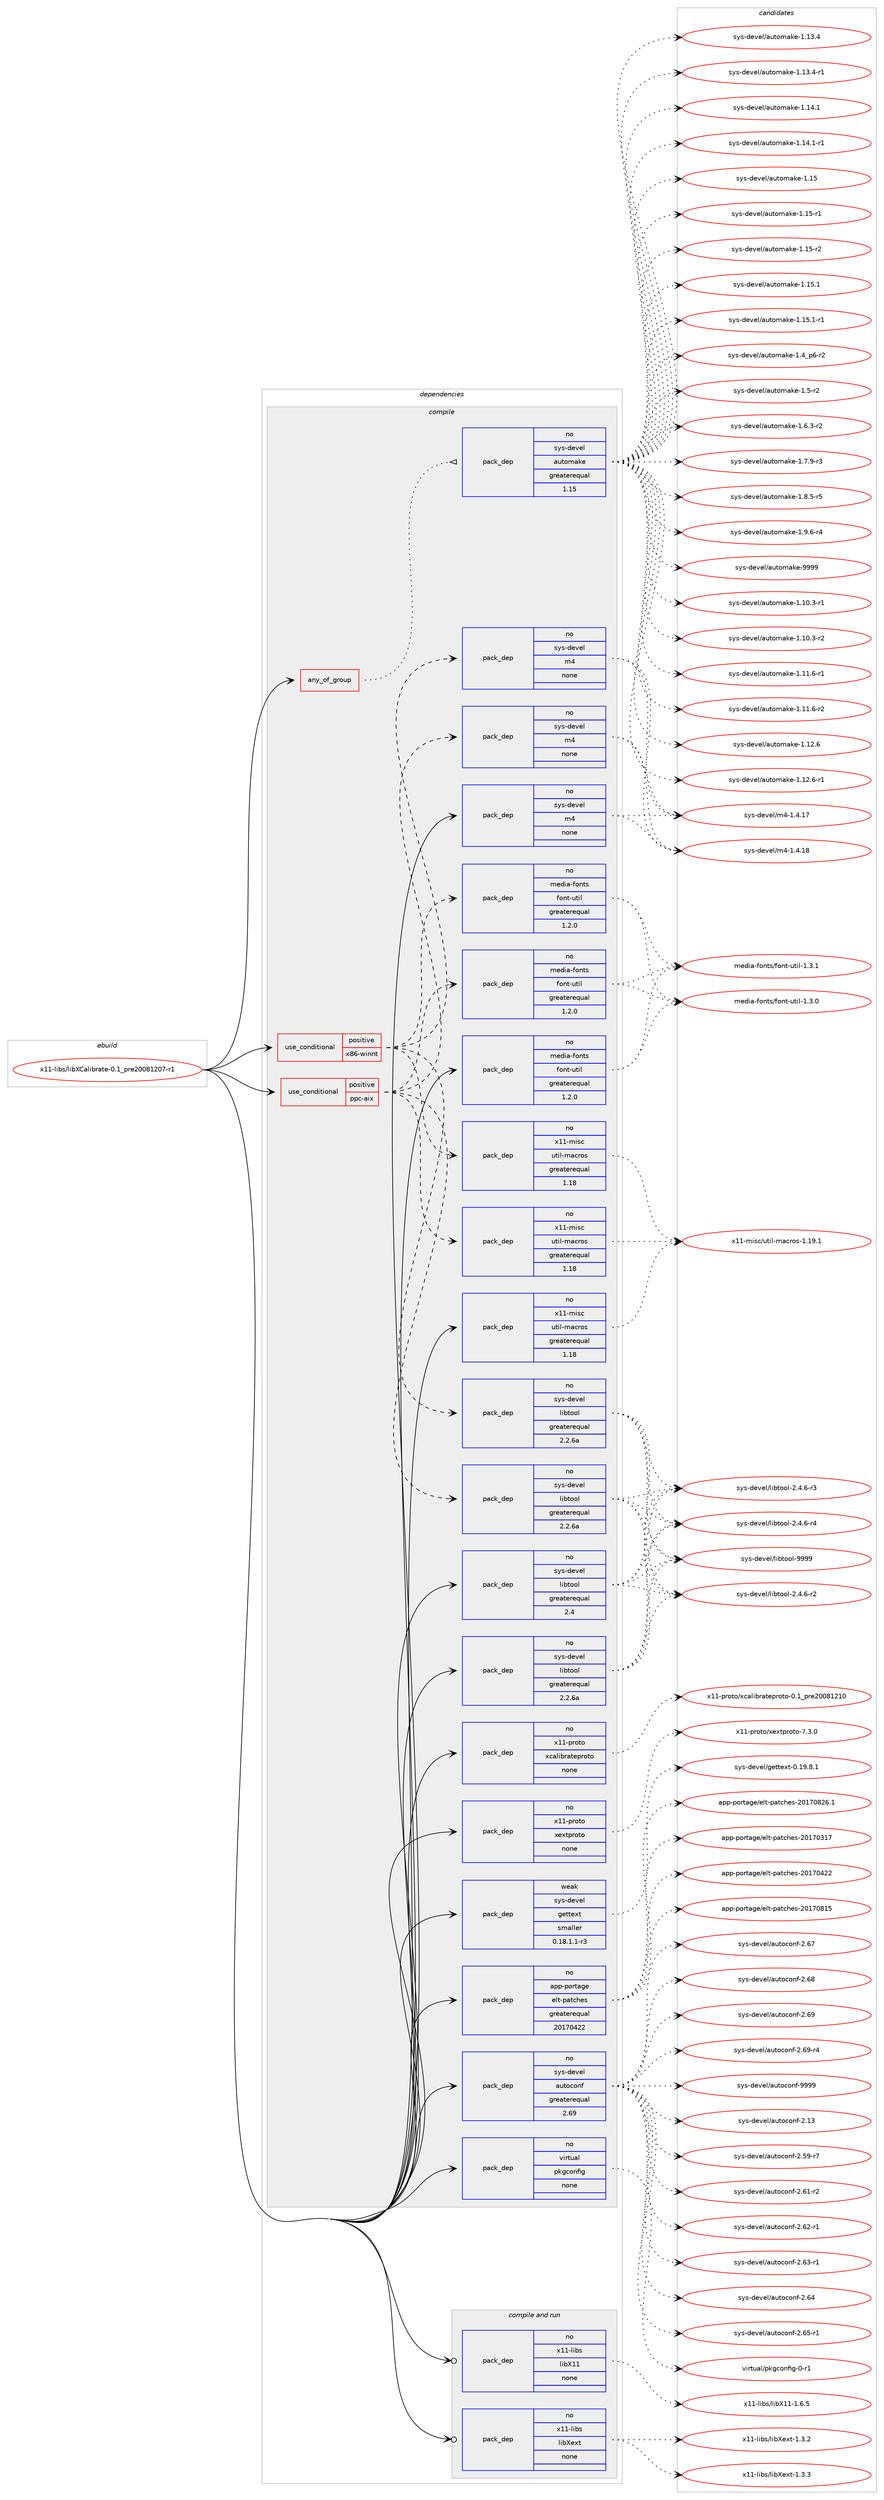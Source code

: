 digraph prolog {

# *************
# Graph options
# *************

newrank=true;
concentrate=true;
compound=true;
graph [rankdir=LR,fontname=Helvetica,fontsize=10,ranksep=1.5];#, ranksep=2.5, nodesep=0.2];
edge  [arrowhead=vee];
node  [fontname=Helvetica,fontsize=10];

# **********
# The ebuild
# **********

subgraph cluster_leftcol {
color=gray;
rank=same;
label=<<i>ebuild</i>>;
id [label="x11-libs/libXCalibrate-0.1_pre20081207-r1", color=red, width=4, href="../x11-libs/libXCalibrate-0.1_pre20081207-r1.svg"];
}

# ****************
# The dependencies
# ****************

subgraph cluster_midcol {
color=gray;
label=<<i>dependencies</i>>;
subgraph cluster_compile {
fillcolor="#eeeeee";
style=filled;
label=<<i>compile</i>>;
subgraph any9276 {
dependency517321 [label=<<TABLE BORDER="0" CELLBORDER="1" CELLSPACING="0" CELLPADDING="4"><TR><TD CELLPADDING="10">any_of_group</TD></TR></TABLE>>, shape=none, color=red];subgraph pack385338 {
dependency517322 [label=<<TABLE BORDER="0" CELLBORDER="1" CELLSPACING="0" CELLPADDING="4" WIDTH="220"><TR><TD ROWSPAN="6" CELLPADDING="30">pack_dep</TD></TR><TR><TD WIDTH="110">no</TD></TR><TR><TD>sys-devel</TD></TR><TR><TD>automake</TD></TR><TR><TD>greaterequal</TD></TR><TR><TD>1.15</TD></TR></TABLE>>, shape=none, color=blue];
}
dependency517321:e -> dependency517322:w [weight=20,style="dotted",arrowhead="oinv"];
}
id:e -> dependency517321:w [weight=20,style="solid",arrowhead="vee"];
subgraph cond122368 {
dependency517323 [label=<<TABLE BORDER="0" CELLBORDER="1" CELLSPACING="0" CELLPADDING="4"><TR><TD ROWSPAN="3" CELLPADDING="10">use_conditional</TD></TR><TR><TD>positive</TD></TR><TR><TD>ppc-aix</TD></TR></TABLE>>, shape=none, color=red];
subgraph pack385339 {
dependency517324 [label=<<TABLE BORDER="0" CELLBORDER="1" CELLSPACING="0" CELLPADDING="4" WIDTH="220"><TR><TD ROWSPAN="6" CELLPADDING="30">pack_dep</TD></TR><TR><TD WIDTH="110">no</TD></TR><TR><TD>sys-devel</TD></TR><TR><TD>libtool</TD></TR><TR><TD>greaterequal</TD></TR><TR><TD>2.2.6a</TD></TR></TABLE>>, shape=none, color=blue];
}
dependency517323:e -> dependency517324:w [weight=20,style="dashed",arrowhead="vee"];
subgraph pack385340 {
dependency517325 [label=<<TABLE BORDER="0" CELLBORDER="1" CELLSPACING="0" CELLPADDING="4" WIDTH="220"><TR><TD ROWSPAN="6" CELLPADDING="30">pack_dep</TD></TR><TR><TD WIDTH="110">no</TD></TR><TR><TD>sys-devel</TD></TR><TR><TD>m4</TD></TR><TR><TD>none</TD></TR><TR><TD></TD></TR></TABLE>>, shape=none, color=blue];
}
dependency517323:e -> dependency517325:w [weight=20,style="dashed",arrowhead="vee"];
subgraph pack385341 {
dependency517326 [label=<<TABLE BORDER="0" CELLBORDER="1" CELLSPACING="0" CELLPADDING="4" WIDTH="220"><TR><TD ROWSPAN="6" CELLPADDING="30">pack_dep</TD></TR><TR><TD WIDTH="110">no</TD></TR><TR><TD>x11-misc</TD></TR><TR><TD>util-macros</TD></TR><TR><TD>greaterequal</TD></TR><TR><TD>1.18</TD></TR></TABLE>>, shape=none, color=blue];
}
dependency517323:e -> dependency517326:w [weight=20,style="dashed",arrowhead="vee"];
subgraph pack385342 {
dependency517327 [label=<<TABLE BORDER="0" CELLBORDER="1" CELLSPACING="0" CELLPADDING="4" WIDTH="220"><TR><TD ROWSPAN="6" CELLPADDING="30">pack_dep</TD></TR><TR><TD WIDTH="110">no</TD></TR><TR><TD>media-fonts</TD></TR><TR><TD>font-util</TD></TR><TR><TD>greaterequal</TD></TR><TR><TD>1.2.0</TD></TR></TABLE>>, shape=none, color=blue];
}
dependency517323:e -> dependency517327:w [weight=20,style="dashed",arrowhead="vee"];
}
id:e -> dependency517323:w [weight=20,style="solid",arrowhead="vee"];
subgraph cond122369 {
dependency517328 [label=<<TABLE BORDER="0" CELLBORDER="1" CELLSPACING="0" CELLPADDING="4"><TR><TD ROWSPAN="3" CELLPADDING="10">use_conditional</TD></TR><TR><TD>positive</TD></TR><TR><TD>x86-winnt</TD></TR></TABLE>>, shape=none, color=red];
subgraph pack385343 {
dependency517329 [label=<<TABLE BORDER="0" CELLBORDER="1" CELLSPACING="0" CELLPADDING="4" WIDTH="220"><TR><TD ROWSPAN="6" CELLPADDING="30">pack_dep</TD></TR><TR><TD WIDTH="110">no</TD></TR><TR><TD>sys-devel</TD></TR><TR><TD>libtool</TD></TR><TR><TD>greaterequal</TD></TR><TR><TD>2.2.6a</TD></TR></TABLE>>, shape=none, color=blue];
}
dependency517328:e -> dependency517329:w [weight=20,style="dashed",arrowhead="vee"];
subgraph pack385344 {
dependency517330 [label=<<TABLE BORDER="0" CELLBORDER="1" CELLSPACING="0" CELLPADDING="4" WIDTH="220"><TR><TD ROWSPAN="6" CELLPADDING="30">pack_dep</TD></TR><TR><TD WIDTH="110">no</TD></TR><TR><TD>sys-devel</TD></TR><TR><TD>m4</TD></TR><TR><TD>none</TD></TR><TR><TD></TD></TR></TABLE>>, shape=none, color=blue];
}
dependency517328:e -> dependency517330:w [weight=20,style="dashed",arrowhead="vee"];
subgraph pack385345 {
dependency517331 [label=<<TABLE BORDER="0" CELLBORDER="1" CELLSPACING="0" CELLPADDING="4" WIDTH="220"><TR><TD ROWSPAN="6" CELLPADDING="30">pack_dep</TD></TR><TR><TD WIDTH="110">no</TD></TR><TR><TD>x11-misc</TD></TR><TR><TD>util-macros</TD></TR><TR><TD>greaterequal</TD></TR><TR><TD>1.18</TD></TR></TABLE>>, shape=none, color=blue];
}
dependency517328:e -> dependency517331:w [weight=20,style="dashed",arrowhead="vee"];
subgraph pack385346 {
dependency517332 [label=<<TABLE BORDER="0" CELLBORDER="1" CELLSPACING="0" CELLPADDING="4" WIDTH="220"><TR><TD ROWSPAN="6" CELLPADDING="30">pack_dep</TD></TR><TR><TD WIDTH="110">no</TD></TR><TR><TD>media-fonts</TD></TR><TR><TD>font-util</TD></TR><TR><TD>greaterequal</TD></TR><TR><TD>1.2.0</TD></TR></TABLE>>, shape=none, color=blue];
}
dependency517328:e -> dependency517332:w [weight=20,style="dashed",arrowhead="vee"];
}
id:e -> dependency517328:w [weight=20,style="solid",arrowhead="vee"];
subgraph pack385347 {
dependency517333 [label=<<TABLE BORDER="0" CELLBORDER="1" CELLSPACING="0" CELLPADDING="4" WIDTH="220"><TR><TD ROWSPAN="6" CELLPADDING="30">pack_dep</TD></TR><TR><TD WIDTH="110">no</TD></TR><TR><TD>app-portage</TD></TR><TR><TD>elt-patches</TD></TR><TR><TD>greaterequal</TD></TR><TR><TD>20170422</TD></TR></TABLE>>, shape=none, color=blue];
}
id:e -> dependency517333:w [weight=20,style="solid",arrowhead="vee"];
subgraph pack385348 {
dependency517334 [label=<<TABLE BORDER="0" CELLBORDER="1" CELLSPACING="0" CELLPADDING="4" WIDTH="220"><TR><TD ROWSPAN="6" CELLPADDING="30">pack_dep</TD></TR><TR><TD WIDTH="110">no</TD></TR><TR><TD>media-fonts</TD></TR><TR><TD>font-util</TD></TR><TR><TD>greaterequal</TD></TR><TR><TD>1.2.0</TD></TR></TABLE>>, shape=none, color=blue];
}
id:e -> dependency517334:w [weight=20,style="solid",arrowhead="vee"];
subgraph pack385349 {
dependency517335 [label=<<TABLE BORDER="0" CELLBORDER="1" CELLSPACING="0" CELLPADDING="4" WIDTH="220"><TR><TD ROWSPAN="6" CELLPADDING="30">pack_dep</TD></TR><TR><TD WIDTH="110">no</TD></TR><TR><TD>sys-devel</TD></TR><TR><TD>autoconf</TD></TR><TR><TD>greaterequal</TD></TR><TR><TD>2.69</TD></TR></TABLE>>, shape=none, color=blue];
}
id:e -> dependency517335:w [weight=20,style="solid",arrowhead="vee"];
subgraph pack385350 {
dependency517336 [label=<<TABLE BORDER="0" CELLBORDER="1" CELLSPACING="0" CELLPADDING="4" WIDTH="220"><TR><TD ROWSPAN="6" CELLPADDING="30">pack_dep</TD></TR><TR><TD WIDTH="110">no</TD></TR><TR><TD>sys-devel</TD></TR><TR><TD>libtool</TD></TR><TR><TD>greaterequal</TD></TR><TR><TD>2.2.6a</TD></TR></TABLE>>, shape=none, color=blue];
}
id:e -> dependency517336:w [weight=20,style="solid",arrowhead="vee"];
subgraph pack385351 {
dependency517337 [label=<<TABLE BORDER="0" CELLBORDER="1" CELLSPACING="0" CELLPADDING="4" WIDTH="220"><TR><TD ROWSPAN="6" CELLPADDING="30">pack_dep</TD></TR><TR><TD WIDTH="110">no</TD></TR><TR><TD>sys-devel</TD></TR><TR><TD>libtool</TD></TR><TR><TD>greaterequal</TD></TR><TR><TD>2.4</TD></TR></TABLE>>, shape=none, color=blue];
}
id:e -> dependency517337:w [weight=20,style="solid",arrowhead="vee"];
subgraph pack385352 {
dependency517338 [label=<<TABLE BORDER="0" CELLBORDER="1" CELLSPACING="0" CELLPADDING="4" WIDTH="220"><TR><TD ROWSPAN="6" CELLPADDING="30">pack_dep</TD></TR><TR><TD WIDTH="110">no</TD></TR><TR><TD>sys-devel</TD></TR><TR><TD>m4</TD></TR><TR><TD>none</TD></TR><TR><TD></TD></TR></TABLE>>, shape=none, color=blue];
}
id:e -> dependency517338:w [weight=20,style="solid",arrowhead="vee"];
subgraph pack385353 {
dependency517339 [label=<<TABLE BORDER="0" CELLBORDER="1" CELLSPACING="0" CELLPADDING="4" WIDTH="220"><TR><TD ROWSPAN="6" CELLPADDING="30">pack_dep</TD></TR><TR><TD WIDTH="110">no</TD></TR><TR><TD>virtual</TD></TR><TR><TD>pkgconfig</TD></TR><TR><TD>none</TD></TR><TR><TD></TD></TR></TABLE>>, shape=none, color=blue];
}
id:e -> dependency517339:w [weight=20,style="solid",arrowhead="vee"];
subgraph pack385354 {
dependency517340 [label=<<TABLE BORDER="0" CELLBORDER="1" CELLSPACING="0" CELLPADDING="4" WIDTH="220"><TR><TD ROWSPAN="6" CELLPADDING="30">pack_dep</TD></TR><TR><TD WIDTH="110">no</TD></TR><TR><TD>x11-misc</TD></TR><TR><TD>util-macros</TD></TR><TR><TD>greaterequal</TD></TR><TR><TD>1.18</TD></TR></TABLE>>, shape=none, color=blue];
}
id:e -> dependency517340:w [weight=20,style="solid",arrowhead="vee"];
subgraph pack385355 {
dependency517341 [label=<<TABLE BORDER="0" CELLBORDER="1" CELLSPACING="0" CELLPADDING="4" WIDTH="220"><TR><TD ROWSPAN="6" CELLPADDING="30">pack_dep</TD></TR><TR><TD WIDTH="110">no</TD></TR><TR><TD>x11-proto</TD></TR><TR><TD>xcalibrateproto</TD></TR><TR><TD>none</TD></TR><TR><TD></TD></TR></TABLE>>, shape=none, color=blue];
}
id:e -> dependency517341:w [weight=20,style="solid",arrowhead="vee"];
subgraph pack385356 {
dependency517342 [label=<<TABLE BORDER="0" CELLBORDER="1" CELLSPACING="0" CELLPADDING="4" WIDTH="220"><TR><TD ROWSPAN="6" CELLPADDING="30">pack_dep</TD></TR><TR><TD WIDTH="110">no</TD></TR><TR><TD>x11-proto</TD></TR><TR><TD>xextproto</TD></TR><TR><TD>none</TD></TR><TR><TD></TD></TR></TABLE>>, shape=none, color=blue];
}
id:e -> dependency517342:w [weight=20,style="solid",arrowhead="vee"];
subgraph pack385357 {
dependency517343 [label=<<TABLE BORDER="0" CELLBORDER="1" CELLSPACING="0" CELLPADDING="4" WIDTH="220"><TR><TD ROWSPAN="6" CELLPADDING="30">pack_dep</TD></TR><TR><TD WIDTH="110">weak</TD></TR><TR><TD>sys-devel</TD></TR><TR><TD>gettext</TD></TR><TR><TD>smaller</TD></TR><TR><TD>0.18.1.1-r3</TD></TR></TABLE>>, shape=none, color=blue];
}
id:e -> dependency517343:w [weight=20,style="solid",arrowhead="vee"];
}
subgraph cluster_compileandrun {
fillcolor="#eeeeee";
style=filled;
label=<<i>compile and run</i>>;
subgraph pack385358 {
dependency517344 [label=<<TABLE BORDER="0" CELLBORDER="1" CELLSPACING="0" CELLPADDING="4" WIDTH="220"><TR><TD ROWSPAN="6" CELLPADDING="30">pack_dep</TD></TR><TR><TD WIDTH="110">no</TD></TR><TR><TD>x11-libs</TD></TR><TR><TD>libX11</TD></TR><TR><TD>none</TD></TR><TR><TD></TD></TR></TABLE>>, shape=none, color=blue];
}
id:e -> dependency517344:w [weight=20,style="solid",arrowhead="odotvee"];
subgraph pack385359 {
dependency517345 [label=<<TABLE BORDER="0" CELLBORDER="1" CELLSPACING="0" CELLPADDING="4" WIDTH="220"><TR><TD ROWSPAN="6" CELLPADDING="30">pack_dep</TD></TR><TR><TD WIDTH="110">no</TD></TR><TR><TD>x11-libs</TD></TR><TR><TD>libXext</TD></TR><TR><TD>none</TD></TR><TR><TD></TD></TR></TABLE>>, shape=none, color=blue];
}
id:e -> dependency517345:w [weight=20,style="solid",arrowhead="odotvee"];
}
subgraph cluster_run {
fillcolor="#eeeeee";
style=filled;
label=<<i>run</i>>;
}
}

# **************
# The candidates
# **************

subgraph cluster_choices {
rank=same;
color=gray;
label=<<i>candidates</i>>;

subgraph choice385338 {
color=black;
nodesep=1;
choice11512111545100101118101108479711711611110997107101454946494846514511449 [label="sys-devel/automake-1.10.3-r1", color=red, width=4,href="../sys-devel/automake-1.10.3-r1.svg"];
choice11512111545100101118101108479711711611110997107101454946494846514511450 [label="sys-devel/automake-1.10.3-r2", color=red, width=4,href="../sys-devel/automake-1.10.3-r2.svg"];
choice11512111545100101118101108479711711611110997107101454946494946544511449 [label="sys-devel/automake-1.11.6-r1", color=red, width=4,href="../sys-devel/automake-1.11.6-r1.svg"];
choice11512111545100101118101108479711711611110997107101454946494946544511450 [label="sys-devel/automake-1.11.6-r2", color=red, width=4,href="../sys-devel/automake-1.11.6-r2.svg"];
choice1151211154510010111810110847971171161111099710710145494649504654 [label="sys-devel/automake-1.12.6", color=red, width=4,href="../sys-devel/automake-1.12.6.svg"];
choice11512111545100101118101108479711711611110997107101454946495046544511449 [label="sys-devel/automake-1.12.6-r1", color=red, width=4,href="../sys-devel/automake-1.12.6-r1.svg"];
choice1151211154510010111810110847971171161111099710710145494649514652 [label="sys-devel/automake-1.13.4", color=red, width=4,href="../sys-devel/automake-1.13.4.svg"];
choice11512111545100101118101108479711711611110997107101454946495146524511449 [label="sys-devel/automake-1.13.4-r1", color=red, width=4,href="../sys-devel/automake-1.13.4-r1.svg"];
choice1151211154510010111810110847971171161111099710710145494649524649 [label="sys-devel/automake-1.14.1", color=red, width=4,href="../sys-devel/automake-1.14.1.svg"];
choice11512111545100101118101108479711711611110997107101454946495246494511449 [label="sys-devel/automake-1.14.1-r1", color=red, width=4,href="../sys-devel/automake-1.14.1-r1.svg"];
choice115121115451001011181011084797117116111109971071014549464953 [label="sys-devel/automake-1.15", color=red, width=4,href="../sys-devel/automake-1.15.svg"];
choice1151211154510010111810110847971171161111099710710145494649534511449 [label="sys-devel/automake-1.15-r1", color=red, width=4,href="../sys-devel/automake-1.15-r1.svg"];
choice1151211154510010111810110847971171161111099710710145494649534511450 [label="sys-devel/automake-1.15-r2", color=red, width=4,href="../sys-devel/automake-1.15-r2.svg"];
choice1151211154510010111810110847971171161111099710710145494649534649 [label="sys-devel/automake-1.15.1", color=red, width=4,href="../sys-devel/automake-1.15.1.svg"];
choice11512111545100101118101108479711711611110997107101454946495346494511449 [label="sys-devel/automake-1.15.1-r1", color=red, width=4,href="../sys-devel/automake-1.15.1-r1.svg"];
choice115121115451001011181011084797117116111109971071014549465295112544511450 [label="sys-devel/automake-1.4_p6-r2", color=red, width=4,href="../sys-devel/automake-1.4_p6-r2.svg"];
choice11512111545100101118101108479711711611110997107101454946534511450 [label="sys-devel/automake-1.5-r2", color=red, width=4,href="../sys-devel/automake-1.5-r2.svg"];
choice115121115451001011181011084797117116111109971071014549465446514511450 [label="sys-devel/automake-1.6.3-r2", color=red, width=4,href="../sys-devel/automake-1.6.3-r2.svg"];
choice115121115451001011181011084797117116111109971071014549465546574511451 [label="sys-devel/automake-1.7.9-r3", color=red, width=4,href="../sys-devel/automake-1.7.9-r3.svg"];
choice115121115451001011181011084797117116111109971071014549465646534511453 [label="sys-devel/automake-1.8.5-r5", color=red, width=4,href="../sys-devel/automake-1.8.5-r5.svg"];
choice115121115451001011181011084797117116111109971071014549465746544511452 [label="sys-devel/automake-1.9.6-r4", color=red, width=4,href="../sys-devel/automake-1.9.6-r4.svg"];
choice115121115451001011181011084797117116111109971071014557575757 [label="sys-devel/automake-9999", color=red, width=4,href="../sys-devel/automake-9999.svg"];
dependency517322:e -> choice11512111545100101118101108479711711611110997107101454946494846514511449:w [style=dotted,weight="100"];
dependency517322:e -> choice11512111545100101118101108479711711611110997107101454946494846514511450:w [style=dotted,weight="100"];
dependency517322:e -> choice11512111545100101118101108479711711611110997107101454946494946544511449:w [style=dotted,weight="100"];
dependency517322:e -> choice11512111545100101118101108479711711611110997107101454946494946544511450:w [style=dotted,weight="100"];
dependency517322:e -> choice1151211154510010111810110847971171161111099710710145494649504654:w [style=dotted,weight="100"];
dependency517322:e -> choice11512111545100101118101108479711711611110997107101454946495046544511449:w [style=dotted,weight="100"];
dependency517322:e -> choice1151211154510010111810110847971171161111099710710145494649514652:w [style=dotted,weight="100"];
dependency517322:e -> choice11512111545100101118101108479711711611110997107101454946495146524511449:w [style=dotted,weight="100"];
dependency517322:e -> choice1151211154510010111810110847971171161111099710710145494649524649:w [style=dotted,weight="100"];
dependency517322:e -> choice11512111545100101118101108479711711611110997107101454946495246494511449:w [style=dotted,weight="100"];
dependency517322:e -> choice115121115451001011181011084797117116111109971071014549464953:w [style=dotted,weight="100"];
dependency517322:e -> choice1151211154510010111810110847971171161111099710710145494649534511449:w [style=dotted,weight="100"];
dependency517322:e -> choice1151211154510010111810110847971171161111099710710145494649534511450:w [style=dotted,weight="100"];
dependency517322:e -> choice1151211154510010111810110847971171161111099710710145494649534649:w [style=dotted,weight="100"];
dependency517322:e -> choice11512111545100101118101108479711711611110997107101454946495346494511449:w [style=dotted,weight="100"];
dependency517322:e -> choice115121115451001011181011084797117116111109971071014549465295112544511450:w [style=dotted,weight="100"];
dependency517322:e -> choice11512111545100101118101108479711711611110997107101454946534511450:w [style=dotted,weight="100"];
dependency517322:e -> choice115121115451001011181011084797117116111109971071014549465446514511450:w [style=dotted,weight="100"];
dependency517322:e -> choice115121115451001011181011084797117116111109971071014549465546574511451:w [style=dotted,weight="100"];
dependency517322:e -> choice115121115451001011181011084797117116111109971071014549465646534511453:w [style=dotted,weight="100"];
dependency517322:e -> choice115121115451001011181011084797117116111109971071014549465746544511452:w [style=dotted,weight="100"];
dependency517322:e -> choice115121115451001011181011084797117116111109971071014557575757:w [style=dotted,weight="100"];
}
subgraph choice385339 {
color=black;
nodesep=1;
choice1151211154510010111810110847108105981161111111084550465246544511450 [label="sys-devel/libtool-2.4.6-r2", color=red, width=4,href="../sys-devel/libtool-2.4.6-r2.svg"];
choice1151211154510010111810110847108105981161111111084550465246544511451 [label="sys-devel/libtool-2.4.6-r3", color=red, width=4,href="../sys-devel/libtool-2.4.6-r3.svg"];
choice1151211154510010111810110847108105981161111111084550465246544511452 [label="sys-devel/libtool-2.4.6-r4", color=red, width=4,href="../sys-devel/libtool-2.4.6-r4.svg"];
choice1151211154510010111810110847108105981161111111084557575757 [label="sys-devel/libtool-9999", color=red, width=4,href="../sys-devel/libtool-9999.svg"];
dependency517324:e -> choice1151211154510010111810110847108105981161111111084550465246544511450:w [style=dotted,weight="100"];
dependency517324:e -> choice1151211154510010111810110847108105981161111111084550465246544511451:w [style=dotted,weight="100"];
dependency517324:e -> choice1151211154510010111810110847108105981161111111084550465246544511452:w [style=dotted,weight="100"];
dependency517324:e -> choice1151211154510010111810110847108105981161111111084557575757:w [style=dotted,weight="100"];
}
subgraph choice385340 {
color=black;
nodesep=1;
choice11512111545100101118101108471095245494652464955 [label="sys-devel/m4-1.4.17", color=red, width=4,href="../sys-devel/m4-1.4.17.svg"];
choice11512111545100101118101108471095245494652464956 [label="sys-devel/m4-1.4.18", color=red, width=4,href="../sys-devel/m4-1.4.18.svg"];
dependency517325:e -> choice11512111545100101118101108471095245494652464955:w [style=dotted,weight="100"];
dependency517325:e -> choice11512111545100101118101108471095245494652464956:w [style=dotted,weight="100"];
}
subgraph choice385341 {
color=black;
nodesep=1;
choice120494945109105115994711711610510845109979911411111545494649574649 [label="x11-misc/util-macros-1.19.1", color=red, width=4,href="../x11-misc/util-macros-1.19.1.svg"];
dependency517326:e -> choice120494945109105115994711711610510845109979911411111545494649574649:w [style=dotted,weight="100"];
}
subgraph choice385342 {
color=black;
nodesep=1;
choice10910110010597451021111101161154710211111011645117116105108454946514648 [label="media-fonts/font-util-1.3.0", color=red, width=4,href="../media-fonts/font-util-1.3.0.svg"];
choice10910110010597451021111101161154710211111011645117116105108454946514649 [label="media-fonts/font-util-1.3.1", color=red, width=4,href="../media-fonts/font-util-1.3.1.svg"];
dependency517327:e -> choice10910110010597451021111101161154710211111011645117116105108454946514648:w [style=dotted,weight="100"];
dependency517327:e -> choice10910110010597451021111101161154710211111011645117116105108454946514649:w [style=dotted,weight="100"];
}
subgraph choice385343 {
color=black;
nodesep=1;
choice1151211154510010111810110847108105981161111111084550465246544511450 [label="sys-devel/libtool-2.4.6-r2", color=red, width=4,href="../sys-devel/libtool-2.4.6-r2.svg"];
choice1151211154510010111810110847108105981161111111084550465246544511451 [label="sys-devel/libtool-2.4.6-r3", color=red, width=4,href="../sys-devel/libtool-2.4.6-r3.svg"];
choice1151211154510010111810110847108105981161111111084550465246544511452 [label="sys-devel/libtool-2.4.6-r4", color=red, width=4,href="../sys-devel/libtool-2.4.6-r4.svg"];
choice1151211154510010111810110847108105981161111111084557575757 [label="sys-devel/libtool-9999", color=red, width=4,href="../sys-devel/libtool-9999.svg"];
dependency517329:e -> choice1151211154510010111810110847108105981161111111084550465246544511450:w [style=dotted,weight="100"];
dependency517329:e -> choice1151211154510010111810110847108105981161111111084550465246544511451:w [style=dotted,weight="100"];
dependency517329:e -> choice1151211154510010111810110847108105981161111111084550465246544511452:w [style=dotted,weight="100"];
dependency517329:e -> choice1151211154510010111810110847108105981161111111084557575757:w [style=dotted,weight="100"];
}
subgraph choice385344 {
color=black;
nodesep=1;
choice11512111545100101118101108471095245494652464955 [label="sys-devel/m4-1.4.17", color=red, width=4,href="../sys-devel/m4-1.4.17.svg"];
choice11512111545100101118101108471095245494652464956 [label="sys-devel/m4-1.4.18", color=red, width=4,href="../sys-devel/m4-1.4.18.svg"];
dependency517330:e -> choice11512111545100101118101108471095245494652464955:w [style=dotted,weight="100"];
dependency517330:e -> choice11512111545100101118101108471095245494652464956:w [style=dotted,weight="100"];
}
subgraph choice385345 {
color=black;
nodesep=1;
choice120494945109105115994711711610510845109979911411111545494649574649 [label="x11-misc/util-macros-1.19.1", color=red, width=4,href="../x11-misc/util-macros-1.19.1.svg"];
dependency517331:e -> choice120494945109105115994711711610510845109979911411111545494649574649:w [style=dotted,weight="100"];
}
subgraph choice385346 {
color=black;
nodesep=1;
choice10910110010597451021111101161154710211111011645117116105108454946514648 [label="media-fonts/font-util-1.3.0", color=red, width=4,href="../media-fonts/font-util-1.3.0.svg"];
choice10910110010597451021111101161154710211111011645117116105108454946514649 [label="media-fonts/font-util-1.3.1", color=red, width=4,href="../media-fonts/font-util-1.3.1.svg"];
dependency517332:e -> choice10910110010597451021111101161154710211111011645117116105108454946514648:w [style=dotted,weight="100"];
dependency517332:e -> choice10910110010597451021111101161154710211111011645117116105108454946514649:w [style=dotted,weight="100"];
}
subgraph choice385347 {
color=black;
nodesep=1;
choice97112112451121111141169710310147101108116451129711699104101115455048495548514955 [label="app-portage/elt-patches-20170317", color=red, width=4,href="../app-portage/elt-patches-20170317.svg"];
choice97112112451121111141169710310147101108116451129711699104101115455048495548525050 [label="app-portage/elt-patches-20170422", color=red, width=4,href="../app-portage/elt-patches-20170422.svg"];
choice97112112451121111141169710310147101108116451129711699104101115455048495548564953 [label="app-portage/elt-patches-20170815", color=red, width=4,href="../app-portage/elt-patches-20170815.svg"];
choice971121124511211111411697103101471011081164511297116991041011154550484955485650544649 [label="app-portage/elt-patches-20170826.1", color=red, width=4,href="../app-portage/elt-patches-20170826.1.svg"];
dependency517333:e -> choice97112112451121111141169710310147101108116451129711699104101115455048495548514955:w [style=dotted,weight="100"];
dependency517333:e -> choice97112112451121111141169710310147101108116451129711699104101115455048495548525050:w [style=dotted,weight="100"];
dependency517333:e -> choice97112112451121111141169710310147101108116451129711699104101115455048495548564953:w [style=dotted,weight="100"];
dependency517333:e -> choice971121124511211111411697103101471011081164511297116991041011154550484955485650544649:w [style=dotted,weight="100"];
}
subgraph choice385348 {
color=black;
nodesep=1;
choice10910110010597451021111101161154710211111011645117116105108454946514648 [label="media-fonts/font-util-1.3.0", color=red, width=4,href="../media-fonts/font-util-1.3.0.svg"];
choice10910110010597451021111101161154710211111011645117116105108454946514649 [label="media-fonts/font-util-1.3.1", color=red, width=4,href="../media-fonts/font-util-1.3.1.svg"];
dependency517334:e -> choice10910110010597451021111101161154710211111011645117116105108454946514648:w [style=dotted,weight="100"];
dependency517334:e -> choice10910110010597451021111101161154710211111011645117116105108454946514649:w [style=dotted,weight="100"];
}
subgraph choice385349 {
color=black;
nodesep=1;
choice115121115451001011181011084797117116111991111101024550464951 [label="sys-devel/autoconf-2.13", color=red, width=4,href="../sys-devel/autoconf-2.13.svg"];
choice1151211154510010111810110847971171161119911111010245504653574511455 [label="sys-devel/autoconf-2.59-r7", color=red, width=4,href="../sys-devel/autoconf-2.59-r7.svg"];
choice1151211154510010111810110847971171161119911111010245504654494511450 [label="sys-devel/autoconf-2.61-r2", color=red, width=4,href="../sys-devel/autoconf-2.61-r2.svg"];
choice1151211154510010111810110847971171161119911111010245504654504511449 [label="sys-devel/autoconf-2.62-r1", color=red, width=4,href="../sys-devel/autoconf-2.62-r1.svg"];
choice1151211154510010111810110847971171161119911111010245504654514511449 [label="sys-devel/autoconf-2.63-r1", color=red, width=4,href="../sys-devel/autoconf-2.63-r1.svg"];
choice115121115451001011181011084797117116111991111101024550465452 [label="sys-devel/autoconf-2.64", color=red, width=4,href="../sys-devel/autoconf-2.64.svg"];
choice1151211154510010111810110847971171161119911111010245504654534511449 [label="sys-devel/autoconf-2.65-r1", color=red, width=4,href="../sys-devel/autoconf-2.65-r1.svg"];
choice115121115451001011181011084797117116111991111101024550465455 [label="sys-devel/autoconf-2.67", color=red, width=4,href="../sys-devel/autoconf-2.67.svg"];
choice115121115451001011181011084797117116111991111101024550465456 [label="sys-devel/autoconf-2.68", color=red, width=4,href="../sys-devel/autoconf-2.68.svg"];
choice115121115451001011181011084797117116111991111101024550465457 [label="sys-devel/autoconf-2.69", color=red, width=4,href="../sys-devel/autoconf-2.69.svg"];
choice1151211154510010111810110847971171161119911111010245504654574511452 [label="sys-devel/autoconf-2.69-r4", color=red, width=4,href="../sys-devel/autoconf-2.69-r4.svg"];
choice115121115451001011181011084797117116111991111101024557575757 [label="sys-devel/autoconf-9999", color=red, width=4,href="../sys-devel/autoconf-9999.svg"];
dependency517335:e -> choice115121115451001011181011084797117116111991111101024550464951:w [style=dotted,weight="100"];
dependency517335:e -> choice1151211154510010111810110847971171161119911111010245504653574511455:w [style=dotted,weight="100"];
dependency517335:e -> choice1151211154510010111810110847971171161119911111010245504654494511450:w [style=dotted,weight="100"];
dependency517335:e -> choice1151211154510010111810110847971171161119911111010245504654504511449:w [style=dotted,weight="100"];
dependency517335:e -> choice1151211154510010111810110847971171161119911111010245504654514511449:w [style=dotted,weight="100"];
dependency517335:e -> choice115121115451001011181011084797117116111991111101024550465452:w [style=dotted,weight="100"];
dependency517335:e -> choice1151211154510010111810110847971171161119911111010245504654534511449:w [style=dotted,weight="100"];
dependency517335:e -> choice115121115451001011181011084797117116111991111101024550465455:w [style=dotted,weight="100"];
dependency517335:e -> choice115121115451001011181011084797117116111991111101024550465456:w [style=dotted,weight="100"];
dependency517335:e -> choice115121115451001011181011084797117116111991111101024550465457:w [style=dotted,weight="100"];
dependency517335:e -> choice1151211154510010111810110847971171161119911111010245504654574511452:w [style=dotted,weight="100"];
dependency517335:e -> choice115121115451001011181011084797117116111991111101024557575757:w [style=dotted,weight="100"];
}
subgraph choice385350 {
color=black;
nodesep=1;
choice1151211154510010111810110847108105981161111111084550465246544511450 [label="sys-devel/libtool-2.4.6-r2", color=red, width=4,href="../sys-devel/libtool-2.4.6-r2.svg"];
choice1151211154510010111810110847108105981161111111084550465246544511451 [label="sys-devel/libtool-2.4.6-r3", color=red, width=4,href="../sys-devel/libtool-2.4.6-r3.svg"];
choice1151211154510010111810110847108105981161111111084550465246544511452 [label="sys-devel/libtool-2.4.6-r4", color=red, width=4,href="../sys-devel/libtool-2.4.6-r4.svg"];
choice1151211154510010111810110847108105981161111111084557575757 [label="sys-devel/libtool-9999", color=red, width=4,href="../sys-devel/libtool-9999.svg"];
dependency517336:e -> choice1151211154510010111810110847108105981161111111084550465246544511450:w [style=dotted,weight="100"];
dependency517336:e -> choice1151211154510010111810110847108105981161111111084550465246544511451:w [style=dotted,weight="100"];
dependency517336:e -> choice1151211154510010111810110847108105981161111111084550465246544511452:w [style=dotted,weight="100"];
dependency517336:e -> choice1151211154510010111810110847108105981161111111084557575757:w [style=dotted,weight="100"];
}
subgraph choice385351 {
color=black;
nodesep=1;
choice1151211154510010111810110847108105981161111111084550465246544511450 [label="sys-devel/libtool-2.4.6-r2", color=red, width=4,href="../sys-devel/libtool-2.4.6-r2.svg"];
choice1151211154510010111810110847108105981161111111084550465246544511451 [label="sys-devel/libtool-2.4.6-r3", color=red, width=4,href="../sys-devel/libtool-2.4.6-r3.svg"];
choice1151211154510010111810110847108105981161111111084550465246544511452 [label="sys-devel/libtool-2.4.6-r4", color=red, width=4,href="../sys-devel/libtool-2.4.6-r4.svg"];
choice1151211154510010111810110847108105981161111111084557575757 [label="sys-devel/libtool-9999", color=red, width=4,href="../sys-devel/libtool-9999.svg"];
dependency517337:e -> choice1151211154510010111810110847108105981161111111084550465246544511450:w [style=dotted,weight="100"];
dependency517337:e -> choice1151211154510010111810110847108105981161111111084550465246544511451:w [style=dotted,weight="100"];
dependency517337:e -> choice1151211154510010111810110847108105981161111111084550465246544511452:w [style=dotted,weight="100"];
dependency517337:e -> choice1151211154510010111810110847108105981161111111084557575757:w [style=dotted,weight="100"];
}
subgraph choice385352 {
color=black;
nodesep=1;
choice11512111545100101118101108471095245494652464955 [label="sys-devel/m4-1.4.17", color=red, width=4,href="../sys-devel/m4-1.4.17.svg"];
choice11512111545100101118101108471095245494652464956 [label="sys-devel/m4-1.4.18", color=red, width=4,href="../sys-devel/m4-1.4.18.svg"];
dependency517338:e -> choice11512111545100101118101108471095245494652464955:w [style=dotted,weight="100"];
dependency517338:e -> choice11512111545100101118101108471095245494652464956:w [style=dotted,weight="100"];
}
subgraph choice385353 {
color=black;
nodesep=1;
choice11810511411611797108471121071039911111010210510345484511449 [label="virtual/pkgconfig-0-r1", color=red, width=4,href="../virtual/pkgconfig-0-r1.svg"];
dependency517339:e -> choice11810511411611797108471121071039911111010210510345484511449:w [style=dotted,weight="100"];
}
subgraph choice385354 {
color=black;
nodesep=1;
choice120494945109105115994711711610510845109979911411111545494649574649 [label="x11-misc/util-macros-1.19.1", color=red, width=4,href="../x11-misc/util-macros-1.19.1.svg"];
dependency517340:e -> choice120494945109105115994711711610510845109979911411111545494649574649:w [style=dotted,weight="100"];
}
subgraph choice385355 {
color=black;
nodesep=1;
choice120494945112114111116111471209997108105981149711610111211411111611145484649951121141015048485649504948 [label="x11-proto/xcalibrateproto-0.1_pre20081210", color=red, width=4,href="../x11-proto/xcalibrateproto-0.1_pre20081210.svg"];
dependency517341:e -> choice120494945112114111116111471209997108105981149711610111211411111611145484649951121141015048485649504948:w [style=dotted,weight="100"];
}
subgraph choice385356 {
color=black;
nodesep=1;
choice12049494511211411111611147120101120116112114111116111455546514648 [label="x11-proto/xextproto-7.3.0", color=red, width=4,href="../x11-proto/xextproto-7.3.0.svg"];
dependency517342:e -> choice12049494511211411111611147120101120116112114111116111455546514648:w [style=dotted,weight="100"];
}
subgraph choice385357 {
color=black;
nodesep=1;
choice1151211154510010111810110847103101116116101120116454846495746564649 [label="sys-devel/gettext-0.19.8.1", color=red, width=4,href="../sys-devel/gettext-0.19.8.1.svg"];
dependency517343:e -> choice1151211154510010111810110847103101116116101120116454846495746564649:w [style=dotted,weight="100"];
}
subgraph choice385358 {
color=black;
nodesep=1;
choice120494945108105981154710810598884949454946544653 [label="x11-libs/libX11-1.6.5", color=red, width=4,href="../x11-libs/libX11-1.6.5.svg"];
dependency517344:e -> choice120494945108105981154710810598884949454946544653:w [style=dotted,weight="100"];
}
subgraph choice385359 {
color=black;
nodesep=1;
choice12049494510810598115471081059888101120116454946514650 [label="x11-libs/libXext-1.3.2", color=red, width=4,href="../x11-libs/libXext-1.3.2.svg"];
choice12049494510810598115471081059888101120116454946514651 [label="x11-libs/libXext-1.3.3", color=red, width=4,href="../x11-libs/libXext-1.3.3.svg"];
dependency517345:e -> choice12049494510810598115471081059888101120116454946514650:w [style=dotted,weight="100"];
dependency517345:e -> choice12049494510810598115471081059888101120116454946514651:w [style=dotted,weight="100"];
}
}

}
